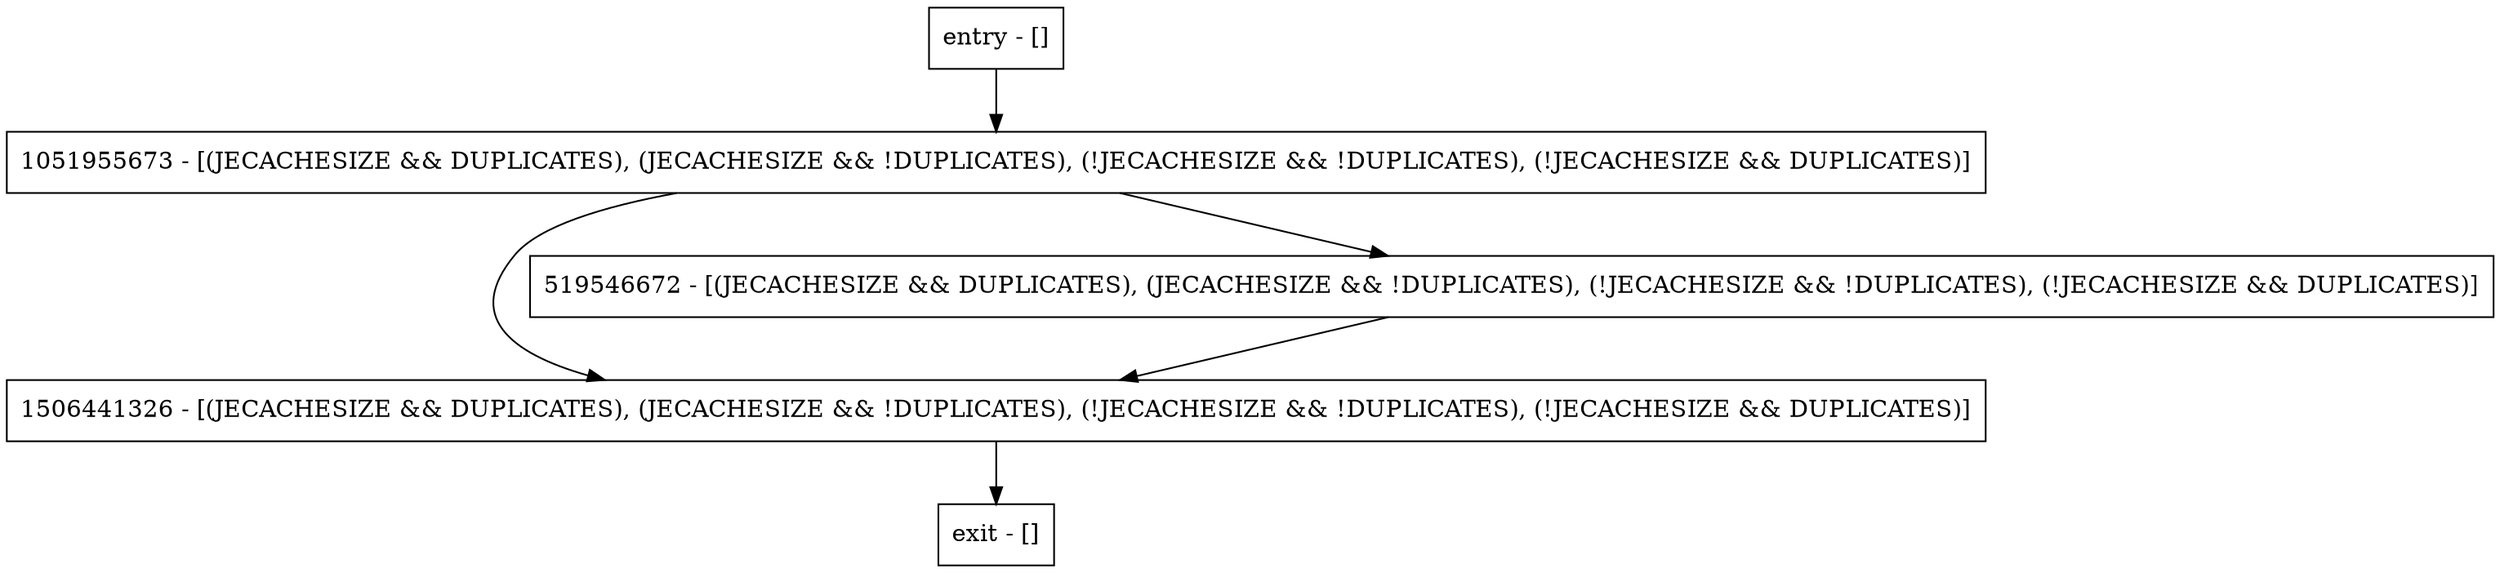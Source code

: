 digraph <init> {
node [shape=record];
entry [label="entry - []"];
exit [label="exit - []"];
1506441326 [label="1506441326 - [(JECACHESIZE && DUPLICATES), (JECACHESIZE && !DUPLICATES), (!JECACHESIZE && !DUPLICATES), (!JECACHESIZE && DUPLICATES)]"];
519546672 [label="519546672 - [(JECACHESIZE && DUPLICATES), (JECACHESIZE && !DUPLICATES), (!JECACHESIZE && !DUPLICATES), (!JECACHESIZE && DUPLICATES)]"];
1051955673 [label="1051955673 - [(JECACHESIZE && DUPLICATES), (JECACHESIZE && !DUPLICATES), (!JECACHESIZE && !DUPLICATES), (!JECACHESIZE && DUPLICATES)]"];
entry;
exit;
entry -> 1051955673;
1506441326 -> exit;
519546672 -> 1506441326;
1051955673 -> 1506441326;
1051955673 -> 519546672;
}
